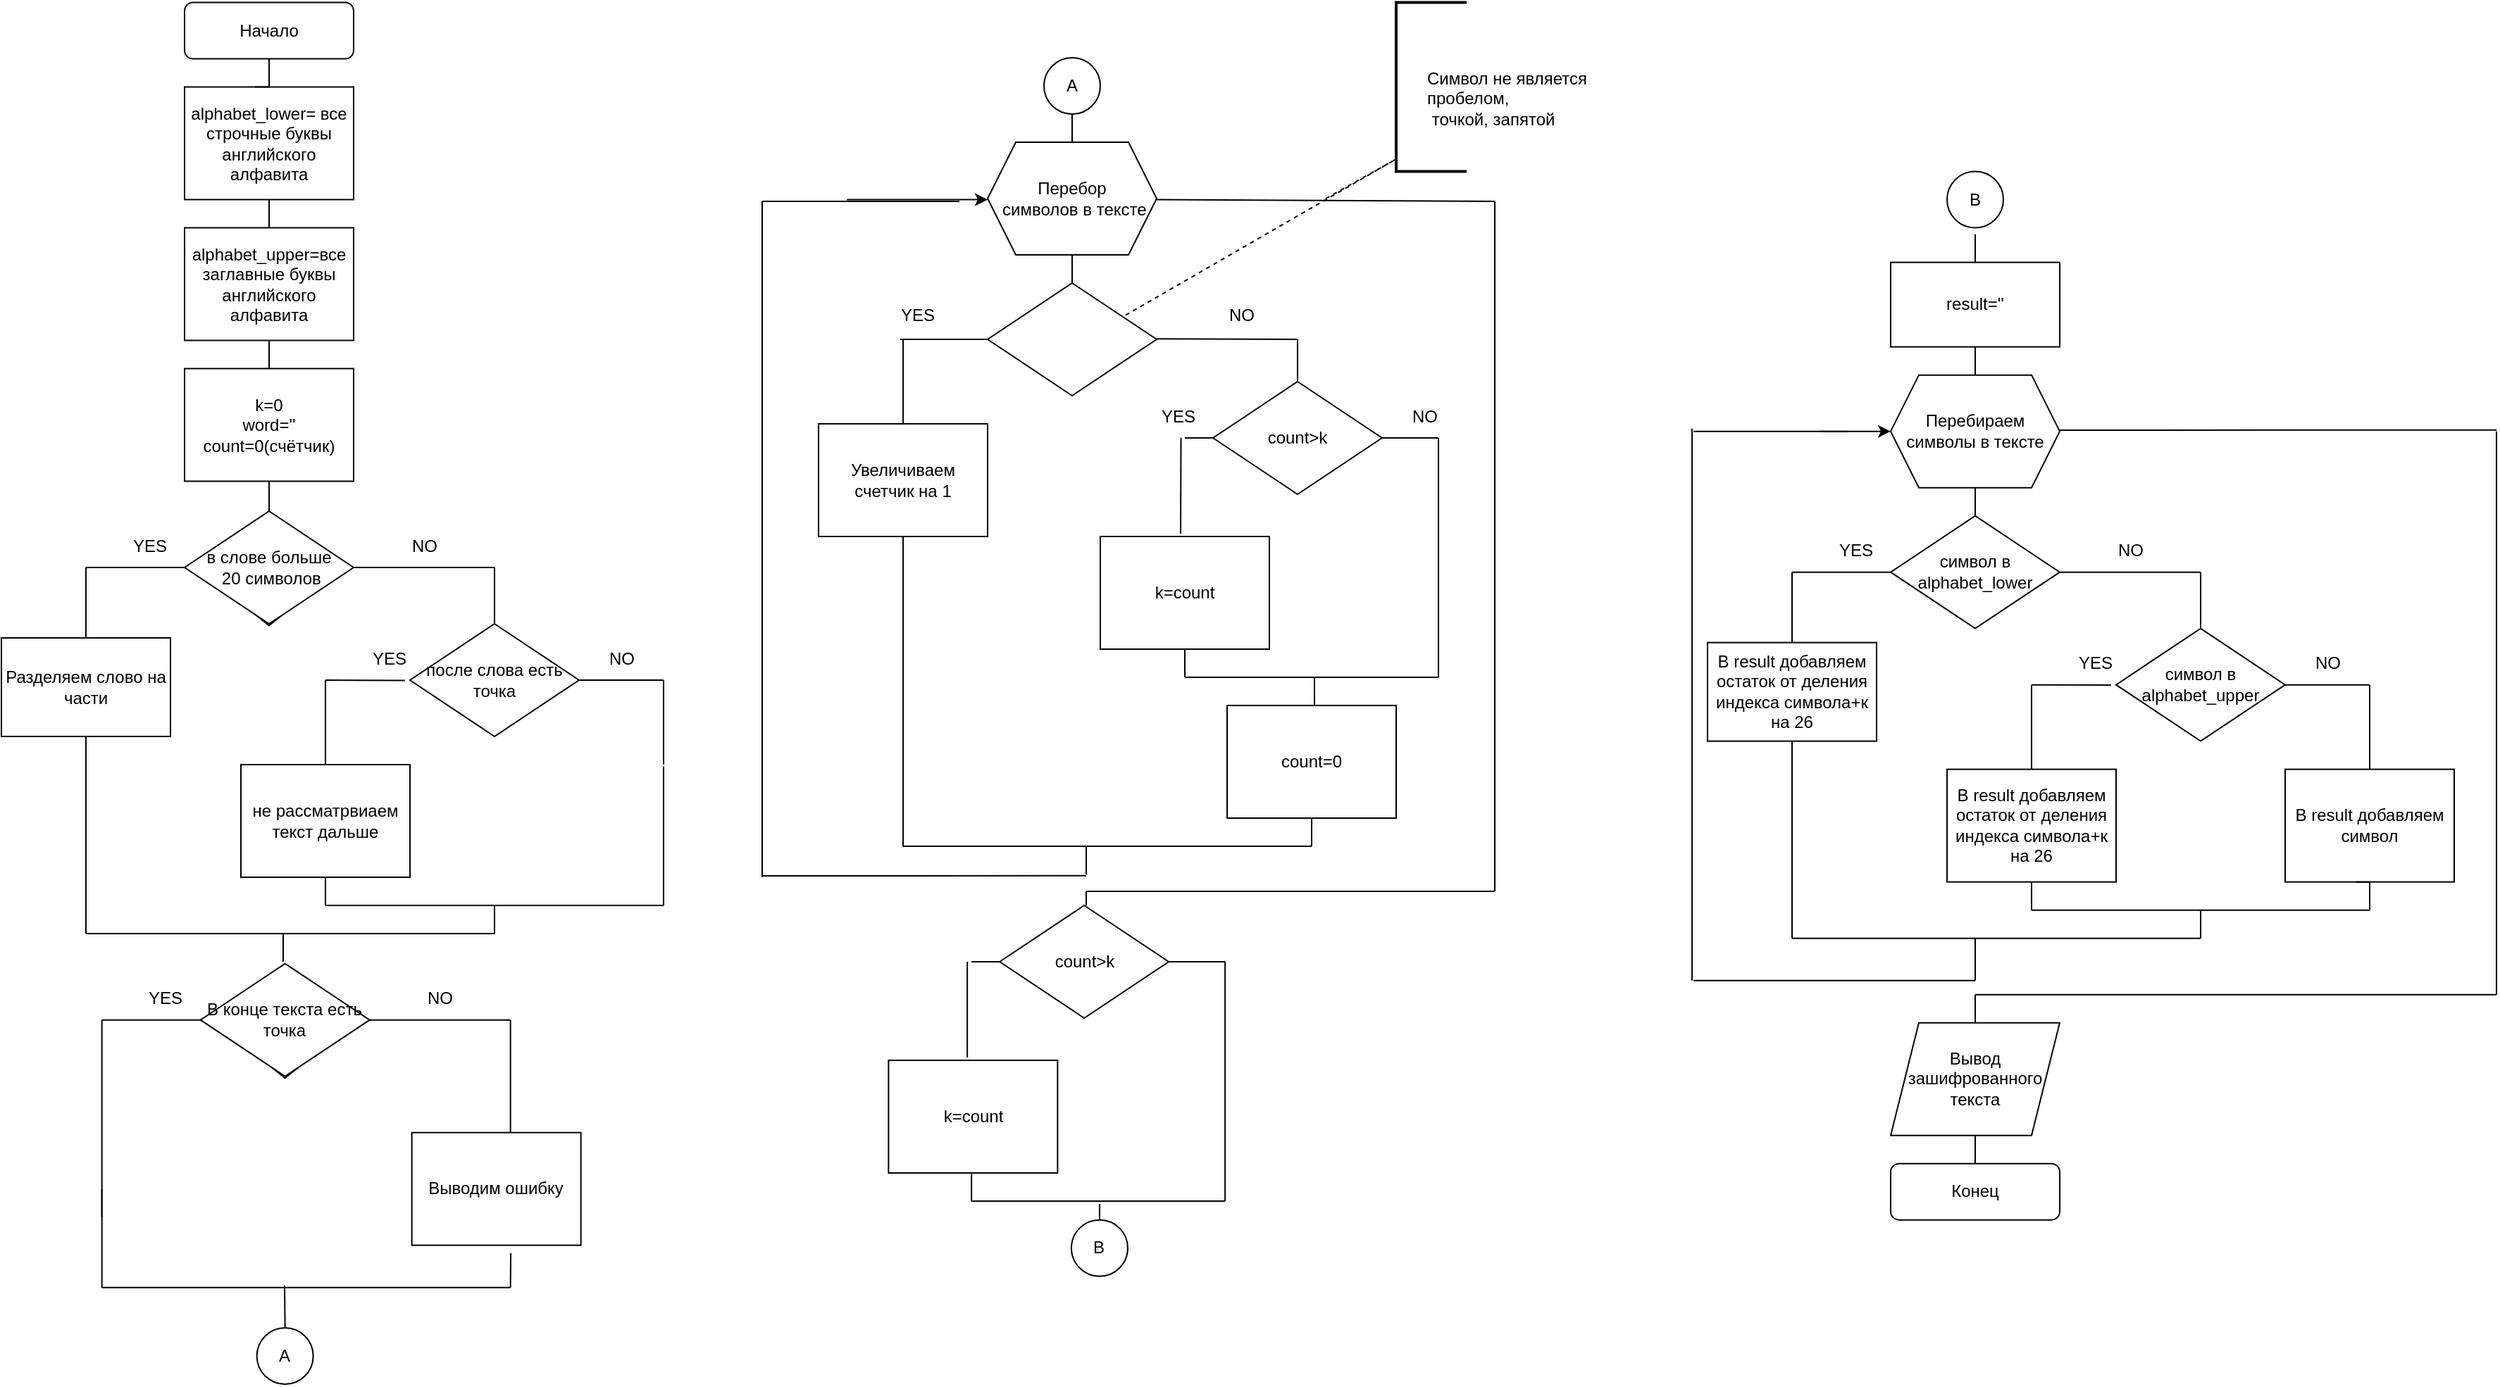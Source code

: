 <mxfile version="28.1.2">
  <diagram name="Страница — 1" id="3fwq_NLXAVemmrhDMmUx">
    <mxGraphModel dx="2564" dy="1100" grid="1" gridSize="10" guides="1" tooltips="1" connect="1" arrows="1" fold="1" page="1" pageScale="1" pageWidth="827" pageHeight="1169" math="0" shadow="0">
      <root>
        <mxCell id="0" />
        <mxCell id="1" parent="0" />
        <mxCell id="W02XrHth0DL-p3_5b-c8-5" value="Перебор&lt;div&gt;&amp;nbsp;символов в тексте&lt;/div&gt;" style="shape=hexagon;perimeter=hexagonPerimeter2;whiteSpace=wrap;html=1;fixedSize=1;" parent="1" vertex="1">
          <mxGeometry x="240" y="118" width="120" height="80" as="geometry" />
        </mxCell>
        <mxCell id="W02XrHth0DL-p3_5b-c8-6" value="" style="rhombus;whiteSpace=wrap;html=1;" parent="1" vertex="1">
          <mxGeometry x="240" y="218" width="120" height="80" as="geometry" />
        </mxCell>
        <mxCell id="W02XrHth0DL-p3_5b-c8-8" value="Увеличиваем счетчик на 1" style="rounded=0;whiteSpace=wrap;html=1;" parent="1" vertex="1">
          <mxGeometry x="120" y="318" width="120" height="80" as="geometry" />
        </mxCell>
        <mxCell id="W02XrHth0DL-p3_5b-c8-9" value="" style="strokeWidth=2;html=1;shape=mxgraph.flowchart.annotation_1;align=left;pointerEvents=1;" parent="1" vertex="1">
          <mxGeometry x="530" y="18.75" width="50" height="120" as="geometry" />
        </mxCell>
        <mxCell id="W02XrHth0DL-p3_5b-c8-10" value="&lt;span style=&quot;color: rgb(0, 0, 0); font-family: Helvetica; font-size: 12px; font-style: normal; font-variant-ligatures: normal; font-variant-caps: normal; font-weight: 400; letter-spacing: normal; orphans: 2; text-align: center; text-indent: 0px; text-transform: none; widows: 2; word-spacing: 0px; -webkit-text-stroke-width: 0px; white-space: normal; text-decoration-thickness: initial; text-decoration-style: initial; text-decoration-color: initial; float: none; background-color: light-dark(#ffffff, var(--ge-dark-color, #121212)); display: inline !important;&quot;&gt;Символ не является&amp;nbsp;&lt;/span&gt;&lt;div&gt;&lt;span style=&quot;color: rgb(0, 0, 0); font-family: Helvetica; font-size: 12px; font-style: normal; font-variant-ligatures: normal; font-variant-caps: normal; font-weight: 400; letter-spacing: normal; orphans: 2; text-align: center; text-indent: 0px; text-transform: none; widows: 2; word-spacing: 0px; -webkit-text-stroke-width: 0px; white-space: normal; text-decoration-thickness: initial; text-decoration-style: initial; text-decoration-color: initial; float: none; background-color: light-dark(#ffffff, var(--ge-dark-color, #121212)); display: inline !important;&quot;&gt;пробелом,&lt;/span&gt;&lt;div&gt;&lt;span style=&quot;color: rgb(0, 0, 0); font-family: Helvetica; font-size: 12px; font-style: normal; font-variant-ligatures: normal; font-variant-caps: normal; font-weight: 400; letter-spacing: normal; orphans: 2; text-align: center; text-indent: 0px; text-transform: none; widows: 2; word-spacing: 0px; -webkit-text-stroke-width: 0px; white-space: normal; text-decoration-thickness: initial; text-decoration-style: initial; text-decoration-color: initial; float: none; background-color: light-dark(#ffffff, var(--ge-dark-color, #121212)); display: inline !important;&quot;&gt;&amp;nbsp;точкой, запятой&lt;/span&gt;&lt;/div&gt;&lt;/div&gt;" style="text;whiteSpace=wrap;html=1;" parent="1" vertex="1">
          <mxGeometry x="550" y="58.75" width="140" height="40" as="geometry" />
        </mxCell>
        <mxCell id="W02XrHth0DL-p3_5b-c8-11" value="" style="endArrow=none;dashed=1;html=1;rounded=0;entryX=0.813;entryY=0.288;entryDx=0;entryDy=0;entryPerimeter=0;" parent="1" target="W02XrHth0DL-p3_5b-c8-6" edge="1">
          <mxGeometry width="50" height="50" relative="1" as="geometry">
            <mxPoint x="480" y="158" as="sourcePoint" />
            <mxPoint x="390" y="198" as="targetPoint" />
            <Array as="points">
              <mxPoint x="530" y="130" />
            </Array>
          </mxGeometry>
        </mxCell>
        <mxCell id="W02XrHth0DL-p3_5b-c8-12" value="YES" style="text;html=1;align=center;verticalAlign=middle;resizable=0;points=[];autosize=1;strokeColor=none;fillColor=none;" parent="1" vertex="1">
          <mxGeometry x="165" y="226" width="50" height="30" as="geometry" />
        </mxCell>
        <mxCell id="W02XrHth0DL-p3_5b-c8-13" value="NO" style="text;html=1;align=center;verticalAlign=middle;resizable=0;points=[];autosize=1;strokeColor=none;fillColor=none;" parent="1" vertex="1">
          <mxGeometry x="400" y="226" width="40" height="30" as="geometry" />
        </mxCell>
        <mxCell id="W02XrHth0DL-p3_5b-c8-14" value="count&amp;gt;k" style="rhombus;whiteSpace=wrap;html=1;" parent="1" vertex="1">
          <mxGeometry x="400" y="288" width="120" height="80" as="geometry" />
        </mxCell>
        <mxCell id="W02XrHth0DL-p3_5b-c8-15" value="YES" style="text;html=1;align=center;verticalAlign=middle;resizable=0;points=[];autosize=1;strokeColor=none;fillColor=none;" parent="1" vertex="1">
          <mxGeometry x="350" y="298" width="50" height="30" as="geometry" />
        </mxCell>
        <mxCell id="W02XrHth0DL-p3_5b-c8-17" value="k=count" style="rounded=0;whiteSpace=wrap;html=1;" parent="1" vertex="1">
          <mxGeometry x="320" y="398" width="120" height="80" as="geometry" />
        </mxCell>
        <mxCell id="W02XrHth0DL-p3_5b-c8-18" value="count=0" style="rounded=0;whiteSpace=wrap;html=1;" parent="1" vertex="1">
          <mxGeometry x="410" y="518" width="120" height="80" as="geometry" />
        </mxCell>
        <mxCell id="W02XrHth0DL-p3_5b-c8-19" value="" style="endArrow=none;html=1;rounded=0;entryX=0.26;entryY=1.067;entryDx=0;entryDy=0;entryPerimeter=0;" parent="1" source="W02XrHth0DL-p3_5b-c8-6" target="W02XrHth0DL-p3_5b-c8-12" edge="1">
          <mxGeometry width="50" height="50" relative="1" as="geometry">
            <mxPoint x="350" y="448" as="sourcePoint" />
            <mxPoint x="400" y="398" as="targetPoint" />
          </mxGeometry>
        </mxCell>
        <mxCell id="W02XrHth0DL-p3_5b-c8-21" value="" style="endArrow=none;html=1;rounded=0;" parent="1" target="W02XrHth0DL-p3_5b-c8-8" edge="1">
          <mxGeometry width="50" height="50" relative="1" as="geometry">
            <mxPoint x="180" y="258" as="sourcePoint" />
            <mxPoint x="160" y="278" as="targetPoint" />
          </mxGeometry>
        </mxCell>
        <mxCell id="W02XrHth0DL-p3_5b-c8-22" value="" style="endArrow=none;html=1;rounded=0;entryX=0.26;entryY=1.067;entryDx=0;entryDy=0;entryPerimeter=0;" parent="1" edge="1">
          <mxGeometry width="50" height="50" relative="1" as="geometry">
            <mxPoint x="460" y="258" as="sourcePoint" />
            <mxPoint x="360" y="257.67" as="targetPoint" />
          </mxGeometry>
        </mxCell>
        <mxCell id="W02XrHth0DL-p3_5b-c8-23" value="" style="endArrow=none;html=1;rounded=0;exitX=0.5;exitY=0;exitDx=0;exitDy=0;" parent="1" source="W02XrHth0DL-p3_5b-c8-14" edge="1">
          <mxGeometry width="50" height="50" relative="1" as="geometry">
            <mxPoint x="512" y="268" as="sourcePoint" />
            <mxPoint x="460" y="258" as="targetPoint" />
          </mxGeometry>
        </mxCell>
        <mxCell id="W02XrHth0DL-p3_5b-c8-25" value="" style="endArrow=none;html=1;rounded=0;" parent="1" edge="1">
          <mxGeometry width="50" height="50" relative="1" as="geometry">
            <mxPoint x="400" y="328" as="sourcePoint" />
            <mxPoint x="380" y="328" as="targetPoint" />
          </mxGeometry>
        </mxCell>
        <mxCell id="W02XrHth0DL-p3_5b-c8-26" value="" style="endArrow=none;html=1;rounded=0;entryX=0.545;entryY=0.995;entryDx=0;entryDy=0;entryPerimeter=0;" parent="1" target="W02XrHth0DL-p3_5b-c8-15" edge="1">
          <mxGeometry width="50" height="50" relative="1" as="geometry">
            <mxPoint x="377" y="396" as="sourcePoint" />
            <mxPoint x="370" y="348" as="targetPoint" />
          </mxGeometry>
        </mxCell>
        <mxCell id="W02XrHth0DL-p3_5b-c8-27" value="" style="endArrow=none;html=1;rounded=0;entryX=1;entryY=0.5;entryDx=0;entryDy=0;" parent="1" target="W02XrHth0DL-p3_5b-c8-14" edge="1">
          <mxGeometry width="50" height="50" relative="1" as="geometry">
            <mxPoint x="560" y="328" as="sourcePoint" />
            <mxPoint x="570" y="358" as="targetPoint" />
          </mxGeometry>
        </mxCell>
        <mxCell id="W02XrHth0DL-p3_5b-c8-28" value="" style="endArrow=none;html=1;rounded=0;" parent="1" edge="1">
          <mxGeometry width="50" height="50" relative="1" as="geometry">
            <mxPoint x="560" y="328" as="sourcePoint" />
            <mxPoint x="560" y="498" as="targetPoint" />
          </mxGeometry>
        </mxCell>
        <mxCell id="W02XrHth0DL-p3_5b-c8-29" value="" style="endArrow=none;html=1;rounded=0;entryX=0.5;entryY=1;entryDx=0;entryDy=0;" parent="1" target="W02XrHth0DL-p3_5b-c8-17" edge="1">
          <mxGeometry width="50" height="50" relative="1" as="geometry">
            <mxPoint x="380" y="498" as="sourcePoint" />
            <mxPoint x="370" y="478" as="targetPoint" />
          </mxGeometry>
        </mxCell>
        <mxCell id="W02XrHth0DL-p3_5b-c8-30" value="" style="endArrow=none;html=1;rounded=0;" parent="1" edge="1">
          <mxGeometry width="50" height="50" relative="1" as="geometry">
            <mxPoint x="560" y="498" as="sourcePoint" />
            <mxPoint x="380" y="498" as="targetPoint" />
          </mxGeometry>
        </mxCell>
        <mxCell id="W02XrHth0DL-p3_5b-c8-31" value="" style="endArrow=none;html=1;rounded=0;" parent="1" edge="1">
          <mxGeometry width="50" height="50" relative="1" as="geometry">
            <mxPoint x="472" y="518" as="sourcePoint" />
            <mxPoint x="472" y="498" as="targetPoint" />
          </mxGeometry>
        </mxCell>
        <mxCell id="W02XrHth0DL-p3_5b-c8-32" value="" style="endArrow=none;html=1;rounded=0;exitX=0.5;exitY=1;exitDx=0;exitDy=0;" parent="1" source="W02XrHth0DL-p3_5b-c8-8" edge="1">
          <mxGeometry width="50" height="50" relative="1" as="geometry">
            <mxPoint x="232" y="418" as="sourcePoint" />
            <mxPoint x="180" y="618" as="targetPoint" />
          </mxGeometry>
        </mxCell>
        <mxCell id="W02XrHth0DL-p3_5b-c8-33" value="" style="endArrow=none;html=1;rounded=0;exitX=0.5;exitY=1;exitDx=0;exitDy=0;" parent="1" source="W02XrHth0DL-p3_5b-c8-18" edge="1">
          <mxGeometry width="50" height="50" relative="1" as="geometry">
            <mxPoint x="542" y="608" as="sourcePoint" />
            <mxPoint x="470" y="618" as="targetPoint" />
          </mxGeometry>
        </mxCell>
        <mxCell id="W02XrHth0DL-p3_5b-c8-34" value="" style="endArrow=none;html=1;rounded=0;" parent="1" edge="1">
          <mxGeometry width="50" height="50" relative="1" as="geometry">
            <mxPoint x="470" y="618" as="sourcePoint" />
            <mxPoint x="180" y="618" as="targetPoint" />
          </mxGeometry>
        </mxCell>
        <mxCell id="W02XrHth0DL-p3_5b-c8-35" value="count&amp;gt;k" style="rhombus;whiteSpace=wrap;html=1;" parent="1" vertex="1">
          <mxGeometry x="248.57" y="660" width="120" height="80" as="geometry" />
        </mxCell>
        <mxCell id="W02XrHth0DL-p3_5b-c8-36" value="" style="endArrow=none;html=1;rounded=0;" parent="1" edge="1">
          <mxGeometry width="50" height="50" relative="1" as="geometry">
            <mxPoint x="248.57" y="700" as="sourcePoint" />
            <mxPoint x="228.57" y="700" as="targetPoint" />
          </mxGeometry>
        </mxCell>
        <mxCell id="W02XrHth0DL-p3_5b-c8-37" value="" style="endArrow=none;html=1;rounded=0;entryX=0.545;entryY=0.995;entryDx=0;entryDy=0;entryPerimeter=0;" parent="1" edge="1">
          <mxGeometry width="50" height="50" relative="1" as="geometry">
            <mxPoint x="225.57" y="768" as="sourcePoint" />
            <mxPoint x="225.57" y="700" as="targetPoint" />
          </mxGeometry>
        </mxCell>
        <mxCell id="W02XrHth0DL-p3_5b-c8-38" value="" style="endArrow=none;html=1;rounded=0;entryX=1;entryY=0.5;entryDx=0;entryDy=0;" parent="1" target="W02XrHth0DL-p3_5b-c8-35" edge="1">
          <mxGeometry width="50" height="50" relative="1" as="geometry">
            <mxPoint x="408.57" y="700" as="sourcePoint" />
            <mxPoint x="418.57" y="730" as="targetPoint" />
          </mxGeometry>
        </mxCell>
        <mxCell id="W02XrHth0DL-p3_5b-c8-39" value="" style="endArrow=none;html=1;rounded=0;" parent="1" edge="1">
          <mxGeometry width="50" height="50" relative="1" as="geometry">
            <mxPoint x="408.57" y="700" as="sourcePoint" />
            <mxPoint x="408.57" y="870" as="targetPoint" />
          </mxGeometry>
        </mxCell>
        <mxCell id="W02XrHth0DL-p3_5b-c8-40" value="" style="endArrow=none;html=1;rounded=0;entryX=0.5;entryY=1;entryDx=0;entryDy=0;" parent="1" edge="1">
          <mxGeometry width="50" height="50" relative="1" as="geometry">
            <mxPoint x="228.57" y="870" as="sourcePoint" />
            <mxPoint x="228.57" y="850" as="targetPoint" />
          </mxGeometry>
        </mxCell>
        <mxCell id="W02XrHth0DL-p3_5b-c8-41" value="" style="endArrow=none;html=1;rounded=0;" parent="1" edge="1">
          <mxGeometry width="50" height="50" relative="1" as="geometry">
            <mxPoint x="408.57" y="870" as="sourcePoint" />
            <mxPoint x="228.57" y="870" as="targetPoint" />
          </mxGeometry>
        </mxCell>
        <mxCell id="W02XrHth0DL-p3_5b-c8-42" value="k=count" style="rounded=0;whiteSpace=wrap;html=1;" parent="1" vertex="1">
          <mxGeometry x="169.68" y="770" width="120" height="80" as="geometry" />
        </mxCell>
        <mxCell id="W02XrHth0DL-p3_5b-c8-43" value="" style="endArrow=none;html=1;rounded=0;" parent="1" edge="1">
          <mxGeometry width="50" height="50" relative="1" as="geometry">
            <mxPoint x="310" y="638" as="sourcePoint" />
            <mxPoint x="310" y="618" as="targetPoint" />
          </mxGeometry>
        </mxCell>
        <mxCell id="W02XrHth0DL-p3_5b-c8-44" value="result=&#39;&#39;" style="rounded=0;whiteSpace=wrap;html=1;" parent="1" vertex="1">
          <mxGeometry x="881" y="203.33" width="120" height="60" as="geometry" />
        </mxCell>
        <mxCell id="W02XrHth0DL-p3_5b-c8-45" value="Перебираем символы в тексте" style="shape=hexagon;perimeter=hexagonPerimeter2;whiteSpace=wrap;html=1;fixedSize=1;" parent="1" vertex="1">
          <mxGeometry x="881" y="283.33" width="120" height="80" as="geometry" />
        </mxCell>
        <mxCell id="W02XrHth0DL-p3_5b-c8-46" value="символ в alphabet_lower" style="rhombus;whiteSpace=wrap;html=1;" parent="1" vertex="1">
          <mxGeometry x="881" y="383.33" width="120" height="80" as="geometry" />
        </mxCell>
        <mxCell id="W02XrHth0DL-p3_5b-c8-47" value="В result добавляем остаток от деления индекса символа+к на 26" style="rounded=0;whiteSpace=wrap;html=1;" parent="1" vertex="1">
          <mxGeometry x="751" y="473.33" width="120" height="70" as="geometry" />
        </mxCell>
        <mxCell id="W02XrHth0DL-p3_5b-c8-48" value="символ в alphabet_upper" style="rhombus;whiteSpace=wrap;html=1;" parent="1" vertex="1">
          <mxGeometry x="1041" y="463.33" width="120" height="80" as="geometry" />
        </mxCell>
        <mxCell id="W02XrHth0DL-p3_5b-c8-49" value="В result добавляем остаток от деления индекса символа+к на 26" style="rounded=0;whiteSpace=wrap;html=1;" parent="1" vertex="1">
          <mxGeometry x="921" y="563.33" width="120" height="80" as="geometry" />
        </mxCell>
        <mxCell id="W02XrHth0DL-p3_5b-c8-50" value="В result добавляем символ" style="rounded=0;whiteSpace=wrap;html=1;" parent="1" vertex="1">
          <mxGeometry x="1161" y="563.33" width="120" height="80" as="geometry" />
        </mxCell>
        <mxCell id="W02XrHth0DL-p3_5b-c8-51" value="" style="endArrow=none;html=1;rounded=0;" parent="1" edge="1">
          <mxGeometry width="50" height="50" relative="1" as="geometry">
            <mxPoint x="300" y="98" as="sourcePoint" />
            <mxPoint x="300" y="118" as="targetPoint" />
          </mxGeometry>
        </mxCell>
        <mxCell id="W02XrHth0DL-p3_5b-c8-52" value="" style="endArrow=none;html=1;rounded=0;exitX=0.5;exitY=1;exitDx=0;exitDy=0;entryX=0.5;entryY=0;entryDx=0;entryDy=0;" parent="1" source="W02XrHth0DL-p3_5b-c8-5" target="W02XrHth0DL-p3_5b-c8-6" edge="1">
          <mxGeometry width="50" height="50" relative="1" as="geometry">
            <mxPoint x="290" y="208" as="sourcePoint" />
            <mxPoint x="290" y="228" as="targetPoint" />
          </mxGeometry>
        </mxCell>
        <mxCell id="W02XrHth0DL-p3_5b-c8-57" value="" style="endArrow=none;html=1;rounded=0;exitX=0.5;exitY=1;exitDx=0;exitDy=0;entryX=0.5;entryY=0;entryDx=0;entryDy=0;" parent="1" source="W02XrHth0DL-p3_5b-c8-44" target="W02XrHth0DL-p3_5b-c8-45" edge="1">
          <mxGeometry width="50" height="50" relative="1" as="geometry">
            <mxPoint x="931" y="273.33" as="sourcePoint" />
            <mxPoint x="931" y="293.33" as="targetPoint" />
          </mxGeometry>
        </mxCell>
        <mxCell id="W02XrHth0DL-p3_5b-c8-58" value="" style="endArrow=none;html=1;rounded=0;" parent="1" edge="1">
          <mxGeometry width="50" height="50" relative="1" as="geometry">
            <mxPoint x="941" y="363.33" as="sourcePoint" />
            <mxPoint x="941" y="383.33" as="targetPoint" />
          </mxGeometry>
        </mxCell>
        <mxCell id="W02XrHth0DL-p3_5b-c8-59" value="" style="endArrow=none;html=1;rounded=0;entryX=0.5;entryY=0;entryDx=0;entryDy=0;" parent="1" target="W02XrHth0DL-p3_5b-c8-47" edge="1">
          <mxGeometry width="50" height="50" relative="1" as="geometry">
            <mxPoint x="811" y="423.33" as="sourcePoint" />
            <mxPoint x="841" y="473.33" as="targetPoint" />
          </mxGeometry>
        </mxCell>
        <mxCell id="W02XrHth0DL-p3_5b-c8-60" value="" style="endArrow=none;html=1;rounded=0;entryX=0.5;entryY=0;entryDx=0;entryDy=0;" parent="1" target="W02XrHth0DL-p3_5b-c8-48" edge="1">
          <mxGeometry width="50" height="50" relative="1" as="geometry">
            <mxPoint x="1101" y="423.33" as="sourcePoint" />
            <mxPoint x="1091" y="463.33" as="targetPoint" />
            <Array as="points">
              <mxPoint x="1101" y="453.33" />
            </Array>
          </mxGeometry>
        </mxCell>
        <mxCell id="W02XrHth0DL-p3_5b-c8-61" value="" style="endArrow=none;html=1;rounded=0;exitX=1;exitY=0.5;exitDx=0;exitDy=0;" parent="1" source="W02XrHth0DL-p3_5b-c8-46" edge="1">
          <mxGeometry width="50" height="50" relative="1" as="geometry">
            <mxPoint x="1011" y="413.33" as="sourcePoint" />
            <mxPoint x="1101" y="423.33" as="targetPoint" />
          </mxGeometry>
        </mxCell>
        <mxCell id="W02XrHth0DL-p3_5b-c8-62" value="" style="endArrow=none;html=1;rounded=0;exitX=0;exitY=0.5;exitDx=0;exitDy=0;" parent="1" source="W02XrHth0DL-p3_5b-c8-46" edge="1">
          <mxGeometry width="50" height="50" relative="1" as="geometry">
            <mxPoint x="811" y="413.33" as="sourcePoint" />
            <mxPoint x="811" y="423.33" as="targetPoint" />
          </mxGeometry>
        </mxCell>
        <mxCell id="W02XrHth0DL-p3_5b-c8-63" value="" style="endArrow=none;html=1;rounded=0;entryX=0.5;entryY=0;entryDx=0;entryDy=0;" parent="1" target="W02XrHth0DL-p3_5b-c8-49" edge="1">
          <mxGeometry width="50" height="50" relative="1" as="geometry">
            <mxPoint x="981" y="503.33" as="sourcePoint" />
            <mxPoint x="971" y="583.33" as="targetPoint" />
          </mxGeometry>
        </mxCell>
        <mxCell id="W02XrHth0DL-p3_5b-c8-64" value="" style="endArrow=none;html=1;rounded=0;entryX=0;entryY=0.5;entryDx=0;entryDy=0;" parent="1" source="W02XrHth0DL-p3_5b-c8-84" target="W02XrHth0DL-p3_5b-c8-48" edge="1">
          <mxGeometry width="50" height="50" relative="1" as="geometry">
            <mxPoint x="981" y="503.33" as="sourcePoint" />
            <mxPoint x="1001" y="553.33" as="targetPoint" />
          </mxGeometry>
        </mxCell>
        <mxCell id="W02XrHth0DL-p3_5b-c8-65" value="" style="endArrow=none;html=1;rounded=0;exitX=1;exitY=0.5;exitDx=0;exitDy=0;" parent="1" source="W02XrHth0DL-p3_5b-c8-48" edge="1">
          <mxGeometry width="50" height="50" relative="1" as="geometry">
            <mxPoint x="1191" y="493.33" as="sourcePoint" />
            <mxPoint x="1221" y="503.33" as="targetPoint" />
          </mxGeometry>
        </mxCell>
        <mxCell id="W02XrHth0DL-p3_5b-c8-66" value="" style="endArrow=none;html=1;rounded=0;entryX=0.5;entryY=0;entryDx=0;entryDy=0;" parent="1" target="W02XrHth0DL-p3_5b-c8-50" edge="1">
          <mxGeometry width="50" height="50" relative="1" as="geometry">
            <mxPoint x="1221" y="503.33" as="sourcePoint" />
            <mxPoint x="1211" y="583.33" as="targetPoint" />
          </mxGeometry>
        </mxCell>
        <mxCell id="W02XrHth0DL-p3_5b-c8-67" value="" style="endArrow=none;html=1;rounded=0;exitX=0.5;exitY=1;exitDx=0;exitDy=0;" parent="1" source="W02XrHth0DL-p3_5b-c8-49" edge="1">
          <mxGeometry width="50" height="50" relative="1" as="geometry">
            <mxPoint x="1021" y="673.33" as="sourcePoint" />
            <mxPoint x="981" y="663.33" as="targetPoint" />
          </mxGeometry>
        </mxCell>
        <mxCell id="W02XrHth0DL-p3_5b-c8-68" value="" style="endArrow=none;html=1;rounded=0;" parent="1" edge="1">
          <mxGeometry width="50" height="50" relative="1" as="geometry">
            <mxPoint x="1211" y="643.33" as="sourcePoint" />
            <mxPoint x="1221" y="663.33" as="targetPoint" />
            <Array as="points">
              <mxPoint x="1221" y="643.33" />
            </Array>
          </mxGeometry>
        </mxCell>
        <mxCell id="W02XrHth0DL-p3_5b-c8-69" value="" style="endArrow=none;html=1;rounded=0;" parent="1" edge="1">
          <mxGeometry width="50" height="50" relative="1" as="geometry">
            <mxPoint x="981" y="663.33" as="sourcePoint" />
            <mxPoint x="1221" y="663.33" as="targetPoint" />
          </mxGeometry>
        </mxCell>
        <mxCell id="W02XrHth0DL-p3_5b-c8-70" value="" style="endArrow=none;html=1;rounded=0;exitX=0.5;exitY=1;exitDx=0;exitDy=0;" parent="1" source="W02XrHth0DL-p3_5b-c8-47" edge="1">
          <mxGeometry width="50" height="50" relative="1" as="geometry">
            <mxPoint x="781" y="553.33" as="sourcePoint" />
            <mxPoint x="811" y="683.33" as="targetPoint" />
          </mxGeometry>
        </mxCell>
        <mxCell id="W02XrHth0DL-p3_5b-c8-71" value="" style="endArrow=none;html=1;rounded=0;" parent="1" edge="1">
          <mxGeometry width="50" height="50" relative="1" as="geometry">
            <mxPoint x="811" y="683.33" as="sourcePoint" />
            <mxPoint x="1101" y="683.33" as="targetPoint" />
          </mxGeometry>
        </mxCell>
        <mxCell id="W02XrHth0DL-p3_5b-c8-72" value="" style="endArrow=none;html=1;rounded=0;" parent="1" edge="1">
          <mxGeometry width="50" height="50" relative="1" as="geometry">
            <mxPoint x="941" y="683.33" as="sourcePoint" />
            <mxPoint x="941" y="713.33" as="targetPoint" />
          </mxGeometry>
        </mxCell>
        <mxCell id="W02XrHth0DL-p3_5b-c8-73" value="" style="endArrow=none;html=1;rounded=0;" parent="1" edge="1">
          <mxGeometry width="50" height="50" relative="1" as="geometry">
            <mxPoint x="1101" y="663.33" as="sourcePoint" />
            <mxPoint x="1101" y="683.33" as="targetPoint" />
          </mxGeometry>
        </mxCell>
        <mxCell id="W02XrHth0DL-p3_5b-c8-74" value="YES" style="text;html=1;align=center;verticalAlign=middle;resizable=0;points=[];autosize=1;strokeColor=none;fillColor=none;" parent="1" vertex="1">
          <mxGeometry x="831" y="393.33" width="50" height="30" as="geometry" />
        </mxCell>
        <mxCell id="W02XrHth0DL-p3_5b-c8-75" value="NO" style="text;html=1;align=center;verticalAlign=middle;resizable=0;points=[];autosize=1;strokeColor=none;fillColor=none;" parent="1" vertex="1">
          <mxGeometry x="530" y="298" width="40" height="30" as="geometry" />
        </mxCell>
        <mxCell id="W02XrHth0DL-p3_5b-c8-76" value="NO" style="text;html=1;align=center;verticalAlign=middle;resizable=0;points=[];autosize=1;strokeColor=none;fillColor=none;" parent="1" vertex="1">
          <mxGeometry x="1031" y="393.33" width="40" height="30" as="geometry" />
        </mxCell>
        <mxCell id="W02XrHth0DL-p3_5b-c8-77" value="Вывод зашифрованного текста" style="shape=parallelogram;perimeter=parallelogramPerimeter;whiteSpace=wrap;html=1;fixedSize=1;" parent="1" vertex="1">
          <mxGeometry x="881" y="743.33" width="120" height="80" as="geometry" />
        </mxCell>
        <mxCell id="W02XrHth0DL-p3_5b-c8-78" value="Конец" style="rounded=1;whiteSpace=wrap;html=1;" parent="1" vertex="1">
          <mxGeometry x="881" y="843.33" width="120" height="40" as="geometry" />
        </mxCell>
        <mxCell id="W02XrHth0DL-p3_5b-c8-83" value="" style="endArrow=none;html=1;rounded=0;exitX=0.5;exitY=1;exitDx=0;exitDy=0;" parent="1" source="W02XrHth0DL-p3_5b-c8-77" edge="1">
          <mxGeometry width="50" height="50" relative="1" as="geometry">
            <mxPoint x="941" y="833.33" as="sourcePoint" />
            <mxPoint x="941" y="843.33" as="targetPoint" />
          </mxGeometry>
        </mxCell>
        <mxCell id="W02XrHth0DL-p3_5b-c8-85" value="" style="endArrow=none;html=1;rounded=0;entryX=0.729;entryY=1.007;entryDx=0;entryDy=0;entryPerimeter=0;" parent="1" target="W02XrHth0DL-p3_5b-c8-84" edge="1">
          <mxGeometry width="50" height="50" relative="1" as="geometry">
            <mxPoint x="981" y="503.33" as="sourcePoint" />
            <mxPoint x="1041" y="503.33" as="targetPoint" />
          </mxGeometry>
        </mxCell>
        <mxCell id="W02XrHth0DL-p3_5b-c8-84" value="YES" style="text;html=1;align=center;verticalAlign=middle;resizable=0;points=[];autosize=1;strokeColor=none;fillColor=none;" parent="1" vertex="1">
          <mxGeometry x="1001" y="473.33" width="50" height="30" as="geometry" />
        </mxCell>
        <mxCell id="W02XrHth0DL-p3_5b-c8-86" value="NO" style="text;html=1;align=center;verticalAlign=middle;resizable=0;points=[];autosize=1;strokeColor=none;fillColor=none;" parent="1" vertex="1">
          <mxGeometry x="1171" y="473.33" width="40" height="30" as="geometry" />
        </mxCell>
        <mxCell id="W02XrHth0DL-p3_5b-c8-87" value="" style="rhombus;whiteSpace=wrap;html=1;" parent="1" vertex="1">
          <mxGeometry x="-320" y="381.25" width="100" height="80" as="geometry" />
        </mxCell>
        <mxCell id="W02XrHth0DL-p3_5b-c8-88" value="в слове больше&lt;div&gt;&amp;nbsp;20 символов&lt;/div&gt;" style="rhombus;whiteSpace=wrap;html=1;" parent="1" vertex="1">
          <mxGeometry x="-330" y="380.0" width="120" height="80" as="geometry" />
        </mxCell>
        <mxCell id="W02XrHth0DL-p3_5b-c8-89" value="Разделяем слово на части" style="rounded=0;whiteSpace=wrap;html=1;" parent="1" vertex="1">
          <mxGeometry x="-460" y="470.0" width="120" height="70" as="geometry" />
        </mxCell>
        <mxCell id="W02XrHth0DL-p3_5b-c8-90" value="после слова есть точка" style="rhombus;whiteSpace=wrap;html=1;" parent="1" vertex="1">
          <mxGeometry x="-170" y="460" width="120" height="80" as="geometry" />
        </mxCell>
        <mxCell id="W02XrHth0DL-p3_5b-c8-91" value="не рассматрвиаем текст дальше" style="rounded=0;whiteSpace=wrap;html=1;" parent="1" vertex="1">
          <mxGeometry x="-290" y="560.0" width="120" height="80" as="geometry" />
        </mxCell>
        <mxCell id="W02XrHth0DL-p3_5b-c8-93" value="" style="endArrow=none;html=1;rounded=0;entryX=0.5;entryY=0;entryDx=0;entryDy=0;" parent="1" target="W02XrHth0DL-p3_5b-c8-89" edge="1">
          <mxGeometry width="50" height="50" relative="1" as="geometry">
            <mxPoint x="-400" y="420" as="sourcePoint" />
            <mxPoint x="-370" y="470.0" as="targetPoint" />
          </mxGeometry>
        </mxCell>
        <mxCell id="W02XrHth0DL-p3_5b-c8-94" value="" style="endArrow=none;html=1;rounded=0;entryX=0.5;entryY=0;entryDx=0;entryDy=0;" parent="1" target="W02XrHth0DL-p3_5b-c8-90" edge="1">
          <mxGeometry width="50" height="50" relative="1" as="geometry">
            <mxPoint x="-110" y="420" as="sourcePoint" />
            <mxPoint x="-120" y="460" as="targetPoint" />
            <Array as="points">
              <mxPoint x="-110" y="450" />
            </Array>
          </mxGeometry>
        </mxCell>
        <mxCell id="W02XrHth0DL-p3_5b-c8-95" value="" style="endArrow=none;html=1;rounded=0;exitX=1;exitY=0.5;exitDx=0;exitDy=0;" parent="1" source="W02XrHth0DL-p3_5b-c8-88" edge="1">
          <mxGeometry width="50" height="50" relative="1" as="geometry">
            <mxPoint x="-200" y="410" as="sourcePoint" />
            <mxPoint x="-110" y="420" as="targetPoint" />
          </mxGeometry>
        </mxCell>
        <mxCell id="W02XrHth0DL-p3_5b-c8-96" value="" style="endArrow=none;html=1;rounded=0;exitX=0;exitY=0.5;exitDx=0;exitDy=0;" parent="1" source="W02XrHth0DL-p3_5b-c8-88" edge="1">
          <mxGeometry width="50" height="50" relative="1" as="geometry">
            <mxPoint x="-400" y="410" as="sourcePoint" />
            <mxPoint x="-400" y="420" as="targetPoint" />
          </mxGeometry>
        </mxCell>
        <mxCell id="W02XrHth0DL-p3_5b-c8-97" value="" style="endArrow=none;html=1;rounded=0;entryX=0.5;entryY=0;entryDx=0;entryDy=0;" parent="1" target="W02XrHth0DL-p3_5b-c8-91" edge="1">
          <mxGeometry width="50" height="50" relative="1" as="geometry">
            <mxPoint x="-230" y="500.0" as="sourcePoint" />
            <mxPoint x="-240" y="580.0" as="targetPoint" />
          </mxGeometry>
        </mxCell>
        <mxCell id="W02XrHth0DL-p3_5b-c8-98" value="" style="endArrow=none;html=1;rounded=0;entryX=0;entryY=0.5;entryDx=0;entryDy=0;" parent="1" source="W02XrHth0DL-p3_5b-c8-110" target="W02XrHth0DL-p3_5b-c8-90" edge="1">
          <mxGeometry width="50" height="50" relative="1" as="geometry">
            <mxPoint x="-230" y="500.0" as="sourcePoint" />
            <mxPoint x="-210" y="550.0" as="targetPoint" />
          </mxGeometry>
        </mxCell>
        <mxCell id="W02XrHth0DL-p3_5b-c8-99" value="" style="endArrow=none;html=1;rounded=0;exitX=1;exitY=0.5;exitDx=0;exitDy=0;" parent="1" source="W02XrHth0DL-p3_5b-c8-90" edge="1">
          <mxGeometry width="50" height="50" relative="1" as="geometry">
            <mxPoint x="-20" y="490.0" as="sourcePoint" />
            <mxPoint x="10" y="500.0" as="targetPoint" />
          </mxGeometry>
        </mxCell>
        <mxCell id="W02XrHth0DL-p3_5b-c8-100" value="" style="endArrow=none;html=1;rounded=0;entryX=0.5;entryY=0;entryDx=0;entryDy=0;" parent="1" edge="1">
          <mxGeometry width="50" height="50" relative="1" as="geometry">
            <mxPoint x="10" y="500.0" as="sourcePoint" />
            <mxPoint x="10" y="560.0" as="targetPoint" />
          </mxGeometry>
        </mxCell>
        <mxCell id="W02XrHth0DL-p3_5b-c8-101" value="" style="endArrow=none;html=1;rounded=0;exitX=0.5;exitY=1;exitDx=0;exitDy=0;" parent="1" source="W02XrHth0DL-p3_5b-c8-91" edge="1">
          <mxGeometry width="50" height="50" relative="1" as="geometry">
            <mxPoint x="-190" y="670" as="sourcePoint" />
            <mxPoint x="-230" y="660" as="targetPoint" />
          </mxGeometry>
        </mxCell>
        <mxCell id="W02XrHth0DL-p3_5b-c8-102" value="" style="endArrow=none;html=1;rounded=0;" parent="1" edge="1">
          <mxGeometry width="50" height="50" relative="1" as="geometry">
            <mxPoint x="10" y="561.25" as="sourcePoint" />
            <mxPoint x="10" y="660" as="targetPoint" />
            <Array as="points">
              <mxPoint x="10" y="561.25" />
              <mxPoint x="10" y="640.0" />
            </Array>
          </mxGeometry>
        </mxCell>
        <mxCell id="W02XrHth0DL-p3_5b-c8-103" value="" style="endArrow=none;html=1;rounded=0;" parent="1" edge="1">
          <mxGeometry width="50" height="50" relative="1" as="geometry">
            <mxPoint x="-230" y="660" as="sourcePoint" />
            <mxPoint x="10" y="660" as="targetPoint" />
          </mxGeometry>
        </mxCell>
        <mxCell id="W02XrHth0DL-p3_5b-c8-104" value="" style="endArrow=none;html=1;rounded=0;exitX=0.5;exitY=1;exitDx=0;exitDy=0;" parent="1" source="W02XrHth0DL-p3_5b-c8-89" edge="1">
          <mxGeometry width="50" height="50" relative="1" as="geometry">
            <mxPoint x="-430" y="550.0" as="sourcePoint" />
            <mxPoint x="-400" y="680" as="targetPoint" />
          </mxGeometry>
        </mxCell>
        <mxCell id="W02XrHth0DL-p3_5b-c8-105" value="" style="endArrow=none;html=1;rounded=0;" parent="1" edge="1">
          <mxGeometry width="50" height="50" relative="1" as="geometry">
            <mxPoint x="-400" y="680" as="sourcePoint" />
            <mxPoint x="-110" y="680" as="targetPoint" />
          </mxGeometry>
        </mxCell>
        <mxCell id="W02XrHth0DL-p3_5b-c8-106" value="" style="endArrow=none;html=1;rounded=0;" parent="1" edge="1">
          <mxGeometry width="50" height="50" relative="1" as="geometry">
            <mxPoint x="-110" y="660" as="sourcePoint" />
            <mxPoint x="-110" y="680" as="targetPoint" />
          </mxGeometry>
        </mxCell>
        <mxCell id="W02XrHth0DL-p3_5b-c8-107" value="YES" style="text;html=1;align=center;verticalAlign=middle;resizable=0;points=[];autosize=1;strokeColor=none;fillColor=none;" parent="1" vertex="1">
          <mxGeometry x="-380" y="390.0" width="50" height="30" as="geometry" />
        </mxCell>
        <mxCell id="W02XrHth0DL-p3_5b-c8-108" value="NO" style="text;html=1;align=center;verticalAlign=middle;resizable=0;points=[];autosize=1;strokeColor=none;fillColor=none;" parent="1" vertex="1">
          <mxGeometry x="-180" y="390.0" width="40" height="30" as="geometry" />
        </mxCell>
        <mxCell id="W02XrHth0DL-p3_5b-c8-109" value="" style="endArrow=none;html=1;rounded=0;entryX=0.729;entryY=1.007;entryDx=0;entryDy=0;entryPerimeter=0;" parent="1" target="W02XrHth0DL-p3_5b-c8-110" edge="1">
          <mxGeometry width="50" height="50" relative="1" as="geometry">
            <mxPoint x="-230" y="500.0" as="sourcePoint" />
            <mxPoint x="-170" y="500.0" as="targetPoint" />
          </mxGeometry>
        </mxCell>
        <mxCell id="W02XrHth0DL-p3_5b-c8-110" value="YES" style="text;html=1;align=center;verticalAlign=middle;resizable=0;points=[];autosize=1;strokeColor=none;fillColor=none;" parent="1" vertex="1">
          <mxGeometry x="-210" y="470.0" width="50" height="30" as="geometry" />
        </mxCell>
        <mxCell id="W02XrHth0DL-p3_5b-c8-111" value="NO" style="text;html=1;align=center;verticalAlign=middle;resizable=0;points=[];autosize=1;strokeColor=none;fillColor=none;" parent="1" vertex="1">
          <mxGeometry x="-40" y="470.0" width="40" height="30" as="geometry" />
        </mxCell>
        <mxCell id="W02XrHth0DL-p3_5b-c8-132" value="" style="rhombus;whiteSpace=wrap;html=1;" parent="1" vertex="1">
          <mxGeometry x="-308.67" y="702.58" width="100" height="80" as="geometry" />
        </mxCell>
        <mxCell id="W02XrHth0DL-p3_5b-c8-133" value="В конце текста есть точка" style="rhombus;whiteSpace=wrap;html=1;" parent="1" vertex="1">
          <mxGeometry x="-318.67" y="701.33" width="120" height="80" as="geometry" />
        </mxCell>
        <mxCell id="W02XrHth0DL-p3_5b-c8-136" value="Выводим ошибку" style="rounded=0;whiteSpace=wrap;html=1;" parent="1" vertex="1">
          <mxGeometry x="-168.67" y="821.33" width="120" height="80" as="geometry" />
        </mxCell>
        <mxCell id="W02XrHth0DL-p3_5b-c8-137" value="" style="endArrow=none;html=1;rounded=0;" parent="1" edge="1">
          <mxGeometry width="50" height="50" relative="1" as="geometry">
            <mxPoint x="-388.67" y="741.33" as="sourcePoint" />
            <mxPoint x="-388.67" y="881.33" as="targetPoint" />
          </mxGeometry>
        </mxCell>
        <mxCell id="W02XrHth0DL-p3_5b-c8-138" value="" style="endArrow=none;html=1;rounded=0;" parent="1" edge="1">
          <mxGeometry width="50" height="50" relative="1" as="geometry">
            <mxPoint x="-98.67" y="741.33" as="sourcePoint" />
            <mxPoint x="-98.67" y="821.33" as="targetPoint" />
            <Array as="points">
              <mxPoint x="-98.67" y="771.33" />
            </Array>
          </mxGeometry>
        </mxCell>
        <mxCell id="W02XrHth0DL-p3_5b-c8-139" value="" style="endArrow=none;html=1;rounded=0;exitX=1;exitY=0.5;exitDx=0;exitDy=0;" parent="1" source="W02XrHth0DL-p3_5b-c8-133" edge="1">
          <mxGeometry width="50" height="50" relative="1" as="geometry">
            <mxPoint x="-188.67" y="731.33" as="sourcePoint" />
            <mxPoint x="-98.67" y="741.33" as="targetPoint" />
          </mxGeometry>
        </mxCell>
        <mxCell id="W02XrHth0DL-p3_5b-c8-140" value="" style="endArrow=none;html=1;rounded=0;exitX=0;exitY=0.5;exitDx=0;exitDy=0;" parent="1" source="W02XrHth0DL-p3_5b-c8-133" edge="1">
          <mxGeometry width="50" height="50" relative="1" as="geometry">
            <mxPoint x="-388.67" y="731.33" as="sourcePoint" />
            <mxPoint x="-388.67" y="741.33" as="targetPoint" />
          </mxGeometry>
        </mxCell>
        <mxCell id="W02XrHth0DL-p3_5b-c8-142" value="" style="endArrow=none;html=1;rounded=0;entryX=0;entryY=0.5;entryDx=0;entryDy=0;" parent="1" edge="1">
          <mxGeometry width="50" height="50" relative="1" as="geometry">
            <mxPoint x="-158.67" y="821.33" as="sourcePoint" />
            <mxPoint x="-158.67" y="821.33" as="targetPoint" />
          </mxGeometry>
        </mxCell>
        <mxCell id="W02XrHth0DL-p3_5b-c8-148" value="" style="endArrow=none;html=1;rounded=0;exitX=0.5;exitY=1;exitDx=0;exitDy=0;" parent="1" edge="1">
          <mxGeometry width="50" height="50" relative="1" as="geometry">
            <mxPoint x="-388.67" y="861.33" as="sourcePoint" />
            <mxPoint x="-388.67" y="931.33" as="targetPoint" />
          </mxGeometry>
        </mxCell>
        <mxCell id="W02XrHth0DL-p3_5b-c8-149" value="" style="endArrow=none;html=1;rounded=0;" parent="1" edge="1">
          <mxGeometry width="50" height="50" relative="1" as="geometry">
            <mxPoint x="-388.67" y="931.33" as="sourcePoint" />
            <mxPoint x="-98.67" y="931.33" as="targetPoint" />
            <Array as="points">
              <mxPoint x="-228.67" y="931.33" />
            </Array>
          </mxGeometry>
        </mxCell>
        <mxCell id="W02XrHth0DL-p3_5b-c8-150" value="" style="endArrow=none;html=1;rounded=0;exitX=0.585;exitY=1.07;exitDx=0;exitDy=0;exitPerimeter=0;" parent="1" source="W02XrHth0DL-p3_5b-c8-136" edge="1">
          <mxGeometry width="50" height="50" relative="1" as="geometry">
            <mxPoint x="-98.67" y="981.33" as="sourcePoint" />
            <mxPoint x="-98.67" y="931.33" as="targetPoint" />
          </mxGeometry>
        </mxCell>
        <mxCell id="W02XrHth0DL-p3_5b-c8-151" value="YES" style="text;html=1;align=center;verticalAlign=middle;resizable=0;points=[];autosize=1;strokeColor=none;fillColor=none;" parent="1" vertex="1">
          <mxGeometry x="-368.67" y="711.33" width="50" height="30" as="geometry" />
        </mxCell>
        <mxCell id="W02XrHth0DL-p3_5b-c8-152" value="NO" style="text;html=1;align=center;verticalAlign=middle;resizable=0;points=[];autosize=1;strokeColor=none;fillColor=none;" parent="1" vertex="1">
          <mxGeometry x="-168.67" y="711.33" width="40" height="30" as="geometry" />
        </mxCell>
        <mxCell id="W02XrHth0DL-p3_5b-c8-157" value="Начало" style="rounded=1;whiteSpace=wrap;html=1;" parent="1" vertex="1">
          <mxGeometry x="-330" y="18.75" width="120" height="40" as="geometry" />
        </mxCell>
        <mxCell id="W02XrHth0DL-p3_5b-c8-158" value="alphabet_lower= все строчные буквы английского алфавита" style="rounded=0;whiteSpace=wrap;html=1;" parent="1" vertex="1">
          <mxGeometry x="-330" y="78.75" width="120" height="80" as="geometry" />
        </mxCell>
        <mxCell id="W02XrHth0DL-p3_5b-c8-159" value="alphabet_upper=все заглавные буквы английского алфавита" style="rounded=0;whiteSpace=wrap;html=1;" parent="1" vertex="1">
          <mxGeometry x="-330" y="178.75" width="120" height="80" as="geometry" />
        </mxCell>
        <mxCell id="W02XrHth0DL-p3_5b-c8-160" value="k=0&lt;div&gt;word=&#39;&#39;&lt;/div&gt;&lt;div&gt;&lt;span style=&quot;background-color: transparent; color: light-dark(rgb(0, 0, 0), rgb(255, 255, 255));&quot;&gt;count=0(счётчик)&lt;/span&gt;&lt;/div&gt;" style="rounded=0;whiteSpace=wrap;html=1;" parent="1" vertex="1">
          <mxGeometry x="-330" y="278.75" width="120" height="80" as="geometry" />
        </mxCell>
        <mxCell id="W02XrHth0DL-p3_5b-c8-161" value="" style="endArrow=none;html=1;rounded=0;exitX=0.5;exitY=1;exitDx=0;exitDy=0;entryX=0.5;entryY=0;entryDx=0;entryDy=0;" parent="1" source="W02XrHth0DL-p3_5b-c8-159" target="W02XrHth0DL-p3_5b-c8-160" edge="1">
          <mxGeometry width="50" height="50" relative="1" as="geometry">
            <mxPoint x="-280" y="268.75" as="sourcePoint" />
            <mxPoint x="-280" y="288.75" as="targetPoint" />
          </mxGeometry>
        </mxCell>
        <mxCell id="W02XrHth0DL-p3_5b-c8-162" value="" style="endArrow=none;html=1;rounded=0;entryX=0.5;entryY=0;entryDx=0;entryDy=0;" parent="1" target="W02XrHth0DL-p3_5b-c8-159" edge="1">
          <mxGeometry width="50" height="50" relative="1" as="geometry">
            <mxPoint x="-270" y="168.75" as="sourcePoint" />
            <mxPoint x="-260" y="178.75" as="targetPoint" />
            <Array as="points">
              <mxPoint x="-270" y="158.75" />
            </Array>
          </mxGeometry>
        </mxCell>
        <mxCell id="W02XrHth0DL-p3_5b-c8-163" value="" style="endArrow=none;html=1;rounded=0;exitX=0.5;exitY=1;exitDx=0;exitDy=0;" parent="1" source="W02XrHth0DL-p3_5b-c8-157" edge="1">
          <mxGeometry width="50" height="50" relative="1" as="geometry">
            <mxPoint x="-280" y="58.75" as="sourcePoint" />
            <mxPoint x="-280" y="78.75" as="targetPoint" />
            <Array as="points">
              <mxPoint x="-270" y="78.75" />
            </Array>
          </mxGeometry>
        </mxCell>
        <mxCell id="W02XrHth0DL-p3_5b-c8-164" value="" style="endArrow=none;html=1;rounded=0;exitX=0.5;exitY=1;exitDx=0;exitDy=0;entryX=0.5;entryY=0;entryDx=0;entryDy=0;" parent="1" source="W02XrHth0DL-p3_5b-c8-160" target="W02XrHth0DL-p3_5b-c8-88" edge="1">
          <mxGeometry width="50" height="50" relative="1" as="geometry">
            <mxPoint x="-280" y="370" as="sourcePoint" />
            <mxPoint x="-280" y="390" as="targetPoint" />
          </mxGeometry>
        </mxCell>
        <mxCell id="W02XrHth0DL-p3_5b-c8-165" value="" style="endArrow=none;html=1;rounded=0;exitX=0.5;exitY=1;exitDx=0;exitDy=0;entryX=0.5;entryY=0;entryDx=0;entryDy=0;" parent="1" edge="1">
          <mxGeometry width="50" height="50" relative="1" as="geometry">
            <mxPoint x="-260" y="680" as="sourcePoint" />
            <mxPoint x="-260" y="700" as="targetPoint" />
          </mxGeometry>
        </mxCell>
        <mxCell id="W02XrHth0DL-p3_5b-c8-166" value="А" style="ellipse;whiteSpace=wrap;html=1;aspect=fixed;" parent="1" vertex="1">
          <mxGeometry x="-278.67" y="960" width="40" height="40" as="geometry" />
        </mxCell>
        <mxCell id="W02XrHth0DL-p3_5b-c8-167" value="" style="endArrow=none;html=1;rounded=0;entryX=0.5;entryY=0;entryDx=0;entryDy=0;" parent="1" target="W02XrHth0DL-p3_5b-c8-166" edge="1">
          <mxGeometry width="50" height="50" relative="1" as="geometry">
            <mxPoint x="-259" y="930" as="sourcePoint" />
            <mxPoint x="-280" y="970" as="targetPoint" />
          </mxGeometry>
        </mxCell>
        <mxCell id="W02XrHth0DL-p3_5b-c8-168" value="А" style="ellipse;whiteSpace=wrap;html=1;aspect=fixed;direction=south;" parent="1" vertex="1">
          <mxGeometry x="280.0" y="58" width="40" height="40" as="geometry" />
        </mxCell>
        <mxCell id="W02XrHth0DL-p3_5b-c8-169" value="В" style="ellipse;whiteSpace=wrap;html=1;aspect=fixed;" parent="1" vertex="1">
          <mxGeometry x="299.48" y="883.33" width="40" height="40" as="geometry" />
        </mxCell>
        <mxCell id="W02XrHth0DL-p3_5b-c8-170" value="" style="endArrow=none;html=1;rounded=0;entryX=0.5;entryY=0;entryDx=0;entryDy=0;" parent="1" target="W02XrHth0DL-p3_5b-c8-169" edge="1">
          <mxGeometry width="50" height="50" relative="1" as="geometry">
            <mxPoint x="319.48" y="872" as="sourcePoint" />
            <mxPoint x="319.48" y="762" as="targetPoint" />
          </mxGeometry>
        </mxCell>
        <mxCell id="W02XrHth0DL-p3_5b-c8-171" value="В" style="ellipse;whiteSpace=wrap;html=1;aspect=fixed;" parent="1" vertex="1">
          <mxGeometry x="921" y="138.75" width="40" height="40" as="geometry" />
        </mxCell>
        <mxCell id="W02XrHth0DL-p3_5b-c8-172" value="" style="endArrow=none;html=1;rounded=0;exitX=0.5;exitY=0;exitDx=0;exitDy=0;" parent="1" source="W02XrHth0DL-p3_5b-c8-44" edge="1">
          <mxGeometry width="50" height="50" relative="1" as="geometry">
            <mxPoint x="1011" y="323.33" as="sourcePoint" />
            <mxPoint x="941" y="183.33" as="targetPoint" />
          </mxGeometry>
        </mxCell>
        <mxCell id="yMbOwZwP1nUyq0SGYG_x-1" value="" style="endArrow=none;html=1;rounded=0;" edge="1" parent="1">
          <mxGeometry width="50" height="50" relative="1" as="geometry">
            <mxPoint x="310" y="638.89" as="sourcePoint" />
            <mxPoint x="80" y="639" as="targetPoint" />
          </mxGeometry>
        </mxCell>
        <mxCell id="yMbOwZwP1nUyq0SGYG_x-2" value="" style="endArrow=none;html=1;rounded=0;" edge="1" parent="1">
          <mxGeometry width="50" height="50" relative="1" as="geometry">
            <mxPoint x="80" y="160" as="sourcePoint" />
            <mxPoint x="80" y="640" as="targetPoint" />
          </mxGeometry>
        </mxCell>
        <mxCell id="yMbOwZwP1nUyq0SGYG_x-3" value="" style="endArrow=none;html=1;rounded=0;" edge="1" parent="1">
          <mxGeometry width="50" height="50" relative="1" as="geometry">
            <mxPoint x="220" y="160" as="sourcePoint" />
            <mxPoint x="80" y="160" as="targetPoint" />
          </mxGeometry>
        </mxCell>
        <mxCell id="yMbOwZwP1nUyq0SGYG_x-4" value="" style="endArrow=none;html=1;rounded=0;" edge="1" parent="1">
          <mxGeometry width="50" height="50" relative="1" as="geometry">
            <mxPoint x="600" y="160" as="sourcePoint" />
            <mxPoint x="360" y="158.75" as="targetPoint" />
          </mxGeometry>
        </mxCell>
        <mxCell id="yMbOwZwP1nUyq0SGYG_x-5" value="" style="endArrow=none;html=1;rounded=0;" edge="1" parent="1">
          <mxGeometry width="50" height="50" relative="1" as="geometry">
            <mxPoint x="600" y="650" as="sourcePoint" />
            <mxPoint x="600" y="160" as="targetPoint" />
          </mxGeometry>
        </mxCell>
        <mxCell id="yMbOwZwP1nUyq0SGYG_x-6" value="" style="endArrow=none;html=1;rounded=0;" edge="1" parent="1">
          <mxGeometry width="50" height="50" relative="1" as="geometry">
            <mxPoint x="600" y="650" as="sourcePoint" />
            <mxPoint x="310" y="650" as="targetPoint" />
          </mxGeometry>
        </mxCell>
        <mxCell id="yMbOwZwP1nUyq0SGYG_x-7" value="" style="endArrow=classic;html=1;rounded=0;entryX=0;entryY=0.5;entryDx=0;entryDy=0;" edge="1" parent="1">
          <mxGeometry width="50" height="50" relative="1" as="geometry">
            <mxPoint x="140" y="158.75" as="sourcePoint" />
            <mxPoint x="240" y="158.75" as="targetPoint" />
          </mxGeometry>
        </mxCell>
        <mxCell id="yMbOwZwP1nUyq0SGYG_x-8" value="" style="endArrow=none;html=1;rounded=0;" edge="1" parent="1">
          <mxGeometry width="50" height="50" relative="1" as="geometry">
            <mxPoint x="310" y="660" as="sourcePoint" />
            <mxPoint x="310" y="650" as="targetPoint" />
          </mxGeometry>
        </mxCell>
        <mxCell id="yMbOwZwP1nUyq0SGYG_x-9" value="" style="endArrow=none;html=1;rounded=0;" edge="1" parent="1">
          <mxGeometry width="50" height="50" relative="1" as="geometry">
            <mxPoint x="1311" y="723.33" as="sourcePoint" />
            <mxPoint x="1311" y="323.33" as="targetPoint" />
          </mxGeometry>
        </mxCell>
        <mxCell id="yMbOwZwP1nUyq0SGYG_x-10" value="" style="endArrow=none;html=1;rounded=0;" edge="1" parent="1">
          <mxGeometry width="50" height="50" relative="1" as="geometry">
            <mxPoint x="1311" y="322.33" as="sourcePoint" />
            <mxPoint x="1001" y="322.5" as="targetPoint" />
          </mxGeometry>
        </mxCell>
        <mxCell id="yMbOwZwP1nUyq0SGYG_x-11" value="" style="endArrow=none;html=1;rounded=0;" edge="1" parent="1">
          <mxGeometry width="50" height="50" relative="1" as="geometry">
            <mxPoint x="740" y="713.33" as="sourcePoint" />
            <mxPoint x="740" y="321.33" as="targetPoint" />
          </mxGeometry>
        </mxCell>
        <mxCell id="yMbOwZwP1nUyq0SGYG_x-12" value="" style="endArrow=none;html=1;rounded=0;" edge="1" parent="1">
          <mxGeometry width="50" height="50" relative="1" as="geometry">
            <mxPoint x="851" y="323.33" as="sourcePoint" />
            <mxPoint x="741" y="323.33" as="targetPoint" />
          </mxGeometry>
        </mxCell>
        <mxCell id="yMbOwZwP1nUyq0SGYG_x-13" value="" style="endArrow=none;html=1;rounded=0;" edge="1" parent="1">
          <mxGeometry width="50" height="50" relative="1" as="geometry">
            <mxPoint x="941" y="713.33" as="sourcePoint" />
            <mxPoint x="741" y="713.33" as="targetPoint" />
          </mxGeometry>
        </mxCell>
        <mxCell id="yMbOwZwP1nUyq0SGYG_x-14" value="" style="endArrow=none;html=1;rounded=0;" edge="1" parent="1">
          <mxGeometry width="50" height="50" relative="1" as="geometry">
            <mxPoint x="1311" y="723.33" as="sourcePoint" />
            <mxPoint x="941" y="723.33" as="targetPoint" />
          </mxGeometry>
        </mxCell>
        <mxCell id="yMbOwZwP1nUyq0SGYG_x-16" value="" style="endArrow=none;html=1;rounded=0;exitX=0.5;exitY=0;exitDx=0;exitDy=0;" edge="1" parent="1" source="W02XrHth0DL-p3_5b-c8-77">
          <mxGeometry width="50" height="50" relative="1" as="geometry">
            <mxPoint x="931" y="1113.33" as="sourcePoint" />
            <mxPoint x="941" y="723.33" as="targetPoint" />
          </mxGeometry>
        </mxCell>
        <mxCell id="yMbOwZwP1nUyq0SGYG_x-17" value="" style="endArrow=classic;html=1;rounded=0;entryX=0;entryY=0.5;entryDx=0;entryDy=0;" edge="1" parent="1" target="W02XrHth0DL-p3_5b-c8-45">
          <mxGeometry width="50" height="50" relative="1" as="geometry">
            <mxPoint x="831" y="323.33" as="sourcePoint" />
            <mxPoint x="951" y="563.33" as="targetPoint" />
          </mxGeometry>
        </mxCell>
      </root>
    </mxGraphModel>
  </diagram>
</mxfile>
